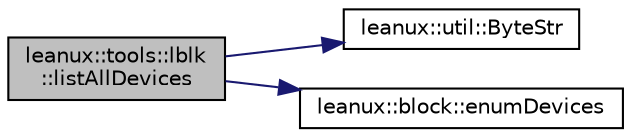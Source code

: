 digraph "leanux::tools::lblk::listAllDevices"
{
 // LATEX_PDF_SIZE
  bgcolor="transparent";
  edge [fontname="Helvetica",fontsize="10",labelfontname="Helvetica",labelfontsize="10"];
  node [fontname="Helvetica",fontsize="10",shape=record];
  rankdir="LR";
  Node1 [label="leanux::tools::lblk\l::listAllDevices",height=0.2,width=0.4,color="black", fillcolor="grey75", style="filled", fontcolor="black",tooltip="Table listing all devices."];
  Node1 -> Node2 [color="midnightblue",fontsize="10",style="solid",fontname="Helvetica"];
  Node2 [label="leanux::util::ByteStr",height=0.2,width=0.4,color="black",URL="$namespaceleanux_1_1util.html#a979843e3d99f053101f902ec38985833",tooltip="convert a byte value to pretty print string."];
  Node1 -> Node3 [color="midnightblue",fontsize="10",style="solid",fontname="Helvetica"];
  Node3 [label="leanux::block::enumDevices",height=0.2,width=0.4,color="black",URL="$namespaceleanux_1_1block.html#a3864dabca95b6bfede27af2bbe4e2f60",tooltip="get a list of all block devices"];
}
